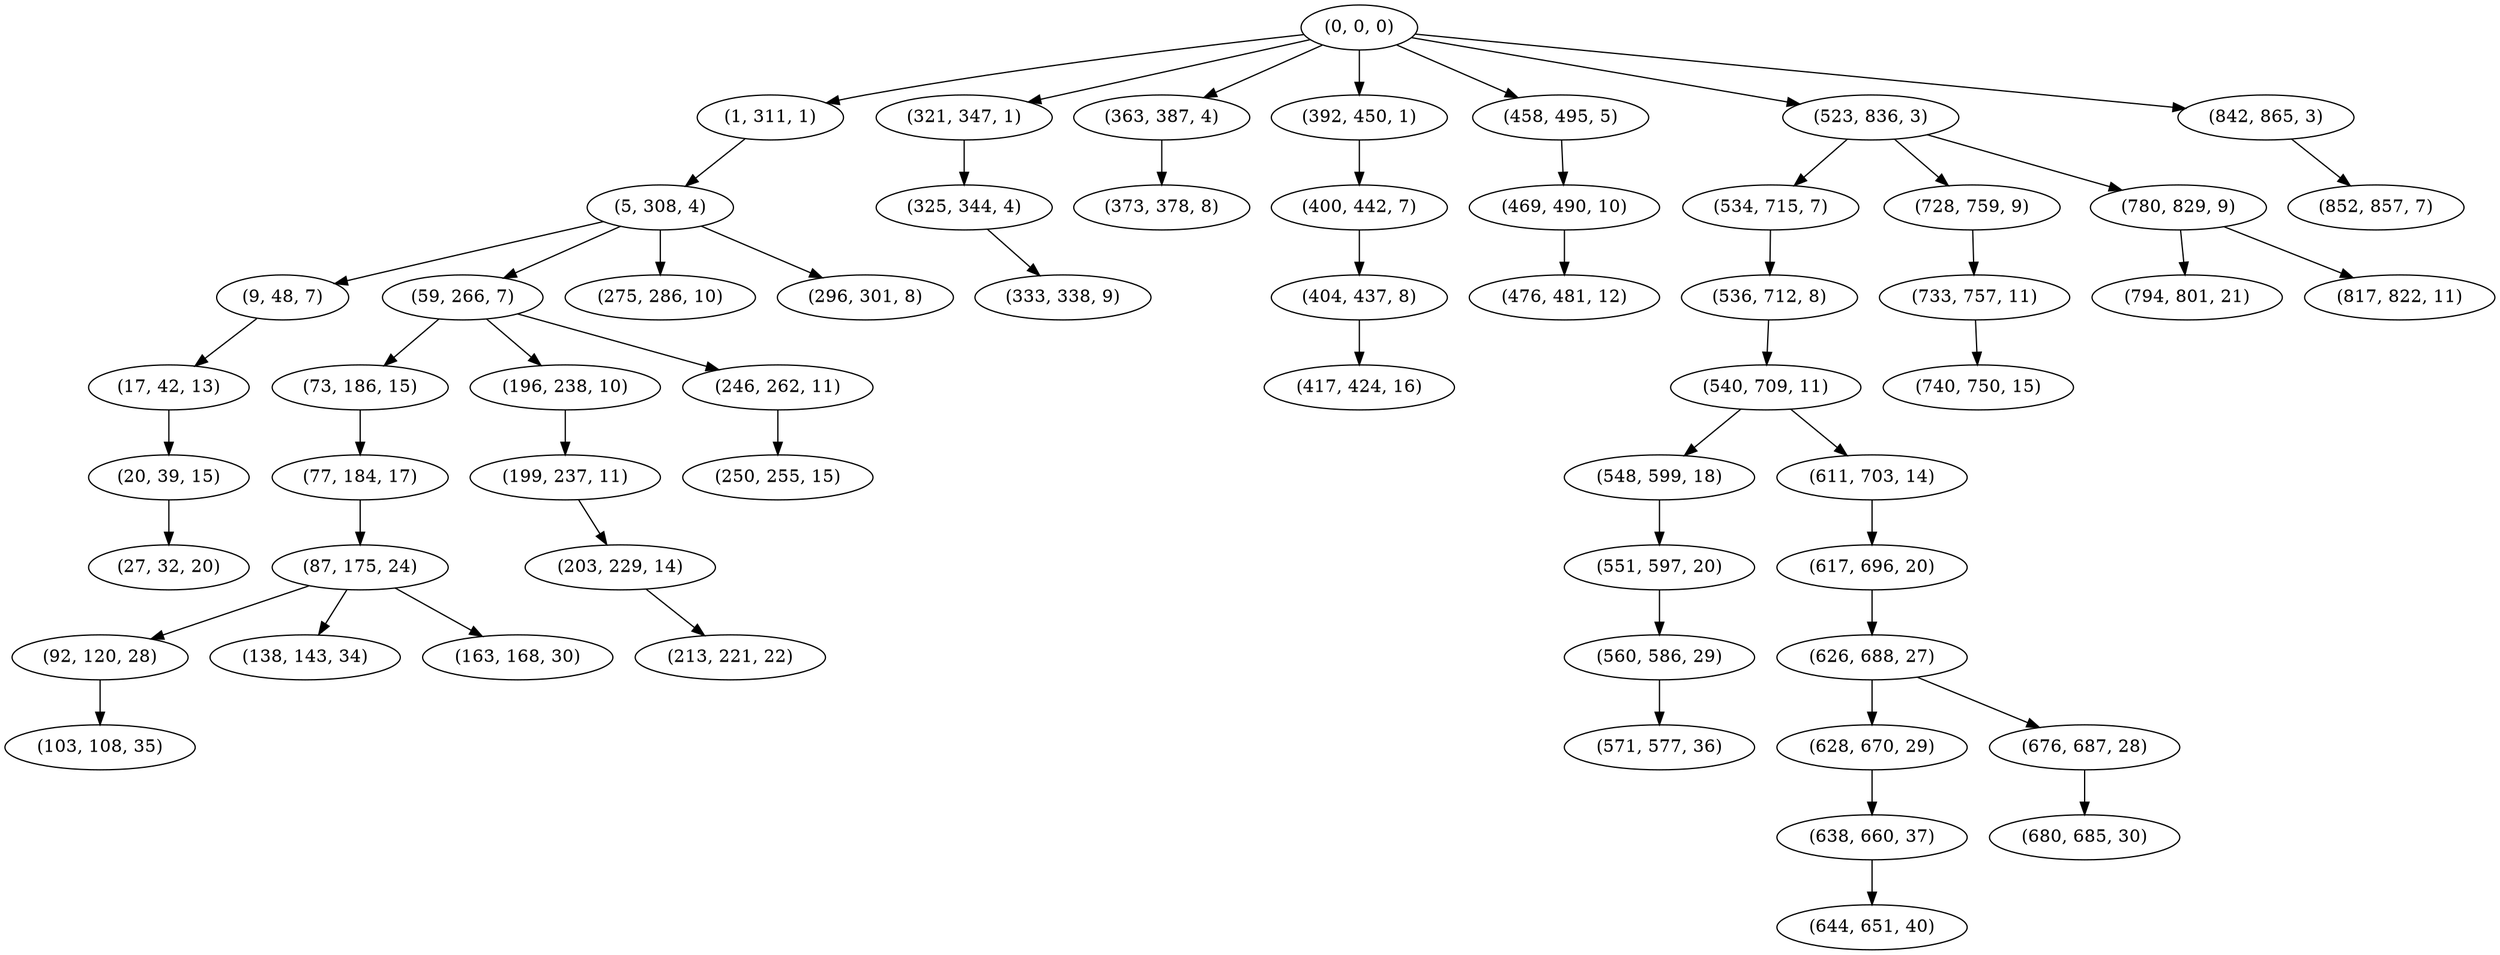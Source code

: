 digraph tree {
    "(0, 0, 0)";
    "(1, 311, 1)";
    "(5, 308, 4)";
    "(9, 48, 7)";
    "(17, 42, 13)";
    "(20, 39, 15)";
    "(27, 32, 20)";
    "(59, 266, 7)";
    "(73, 186, 15)";
    "(77, 184, 17)";
    "(87, 175, 24)";
    "(92, 120, 28)";
    "(103, 108, 35)";
    "(138, 143, 34)";
    "(163, 168, 30)";
    "(196, 238, 10)";
    "(199, 237, 11)";
    "(203, 229, 14)";
    "(213, 221, 22)";
    "(246, 262, 11)";
    "(250, 255, 15)";
    "(275, 286, 10)";
    "(296, 301, 8)";
    "(321, 347, 1)";
    "(325, 344, 4)";
    "(333, 338, 9)";
    "(363, 387, 4)";
    "(373, 378, 8)";
    "(392, 450, 1)";
    "(400, 442, 7)";
    "(404, 437, 8)";
    "(417, 424, 16)";
    "(458, 495, 5)";
    "(469, 490, 10)";
    "(476, 481, 12)";
    "(523, 836, 3)";
    "(534, 715, 7)";
    "(536, 712, 8)";
    "(540, 709, 11)";
    "(548, 599, 18)";
    "(551, 597, 20)";
    "(560, 586, 29)";
    "(571, 577, 36)";
    "(611, 703, 14)";
    "(617, 696, 20)";
    "(626, 688, 27)";
    "(628, 670, 29)";
    "(638, 660, 37)";
    "(644, 651, 40)";
    "(676, 687, 28)";
    "(680, 685, 30)";
    "(728, 759, 9)";
    "(733, 757, 11)";
    "(740, 750, 15)";
    "(780, 829, 9)";
    "(794, 801, 21)";
    "(817, 822, 11)";
    "(842, 865, 3)";
    "(852, 857, 7)";
    "(0, 0, 0)" -> "(1, 311, 1)";
    "(0, 0, 0)" -> "(321, 347, 1)";
    "(0, 0, 0)" -> "(363, 387, 4)";
    "(0, 0, 0)" -> "(392, 450, 1)";
    "(0, 0, 0)" -> "(458, 495, 5)";
    "(0, 0, 0)" -> "(523, 836, 3)";
    "(0, 0, 0)" -> "(842, 865, 3)";
    "(1, 311, 1)" -> "(5, 308, 4)";
    "(5, 308, 4)" -> "(9, 48, 7)";
    "(5, 308, 4)" -> "(59, 266, 7)";
    "(5, 308, 4)" -> "(275, 286, 10)";
    "(5, 308, 4)" -> "(296, 301, 8)";
    "(9, 48, 7)" -> "(17, 42, 13)";
    "(17, 42, 13)" -> "(20, 39, 15)";
    "(20, 39, 15)" -> "(27, 32, 20)";
    "(59, 266, 7)" -> "(73, 186, 15)";
    "(59, 266, 7)" -> "(196, 238, 10)";
    "(59, 266, 7)" -> "(246, 262, 11)";
    "(73, 186, 15)" -> "(77, 184, 17)";
    "(77, 184, 17)" -> "(87, 175, 24)";
    "(87, 175, 24)" -> "(92, 120, 28)";
    "(87, 175, 24)" -> "(138, 143, 34)";
    "(87, 175, 24)" -> "(163, 168, 30)";
    "(92, 120, 28)" -> "(103, 108, 35)";
    "(196, 238, 10)" -> "(199, 237, 11)";
    "(199, 237, 11)" -> "(203, 229, 14)";
    "(203, 229, 14)" -> "(213, 221, 22)";
    "(246, 262, 11)" -> "(250, 255, 15)";
    "(321, 347, 1)" -> "(325, 344, 4)";
    "(325, 344, 4)" -> "(333, 338, 9)";
    "(363, 387, 4)" -> "(373, 378, 8)";
    "(392, 450, 1)" -> "(400, 442, 7)";
    "(400, 442, 7)" -> "(404, 437, 8)";
    "(404, 437, 8)" -> "(417, 424, 16)";
    "(458, 495, 5)" -> "(469, 490, 10)";
    "(469, 490, 10)" -> "(476, 481, 12)";
    "(523, 836, 3)" -> "(534, 715, 7)";
    "(523, 836, 3)" -> "(728, 759, 9)";
    "(523, 836, 3)" -> "(780, 829, 9)";
    "(534, 715, 7)" -> "(536, 712, 8)";
    "(536, 712, 8)" -> "(540, 709, 11)";
    "(540, 709, 11)" -> "(548, 599, 18)";
    "(540, 709, 11)" -> "(611, 703, 14)";
    "(548, 599, 18)" -> "(551, 597, 20)";
    "(551, 597, 20)" -> "(560, 586, 29)";
    "(560, 586, 29)" -> "(571, 577, 36)";
    "(611, 703, 14)" -> "(617, 696, 20)";
    "(617, 696, 20)" -> "(626, 688, 27)";
    "(626, 688, 27)" -> "(628, 670, 29)";
    "(626, 688, 27)" -> "(676, 687, 28)";
    "(628, 670, 29)" -> "(638, 660, 37)";
    "(638, 660, 37)" -> "(644, 651, 40)";
    "(676, 687, 28)" -> "(680, 685, 30)";
    "(728, 759, 9)" -> "(733, 757, 11)";
    "(733, 757, 11)" -> "(740, 750, 15)";
    "(780, 829, 9)" -> "(794, 801, 21)";
    "(780, 829, 9)" -> "(817, 822, 11)";
    "(842, 865, 3)" -> "(852, 857, 7)";
}
